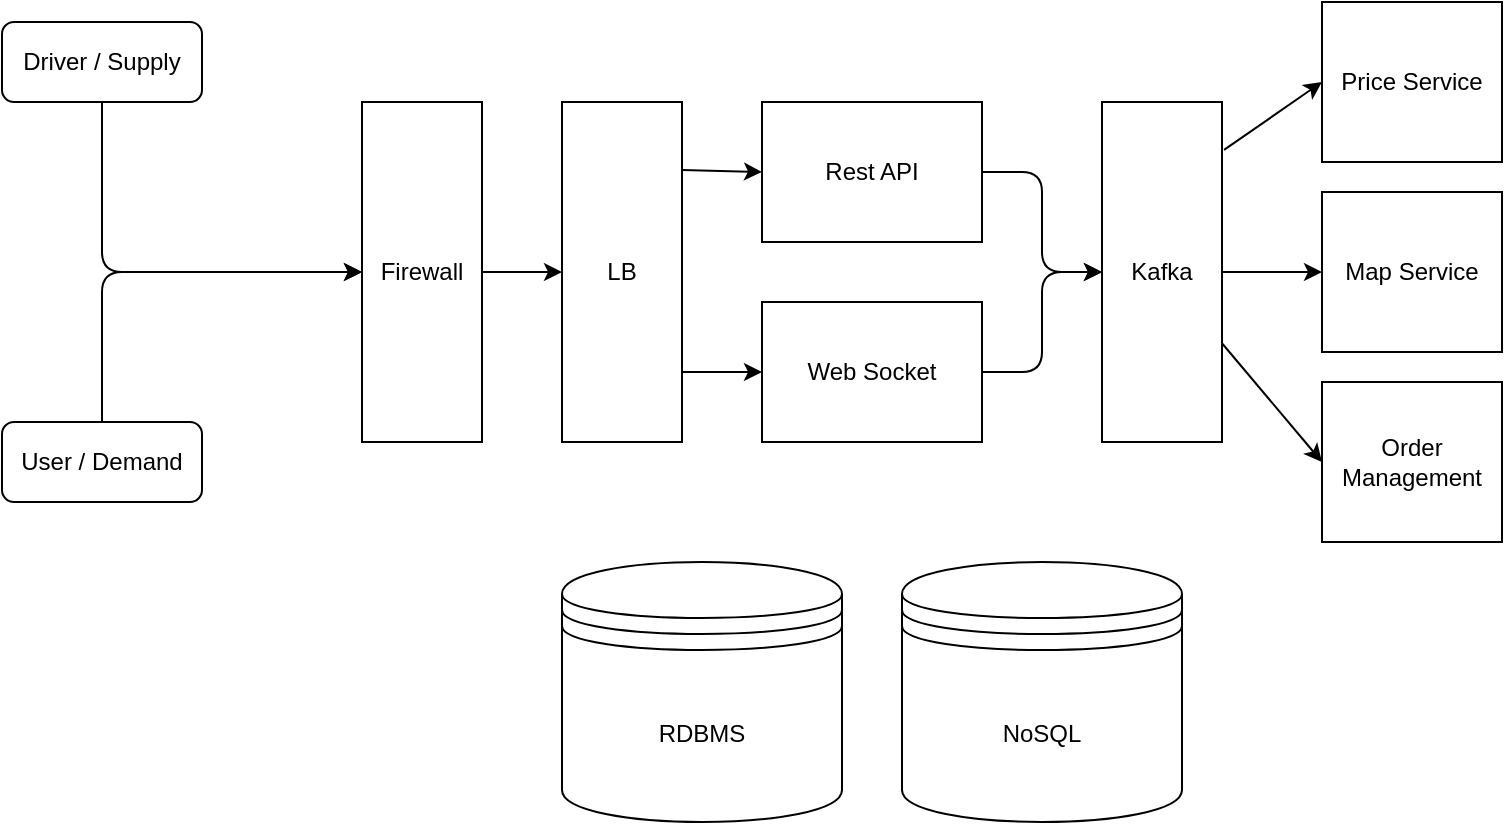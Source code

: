 <mxfile>
    <diagram id="oEf9UwCpZmx7ZKoFkpRN" name="Page-1">
        <mxGraphModel dx="980" dy="779" grid="1" gridSize="10" guides="1" tooltips="1" connect="1" arrows="1" fold="1" page="1" pageScale="1" pageWidth="850" pageHeight="1100" math="0" shadow="0">
            <root>
                <mxCell id="0"/>
                <mxCell id="1" parent="0"/>
                <mxCell id="2" value="Driver / Supply" style="rounded=1;whiteSpace=wrap;html=1;" vertex="1" parent="1">
                    <mxGeometry x="40" y="190" width="100" height="40" as="geometry"/>
                </mxCell>
                <mxCell id="3" value="User / Demand" style="rounded=1;whiteSpace=wrap;html=1;" vertex="1" parent="1">
                    <mxGeometry x="40" y="390" width="100" height="40" as="geometry"/>
                </mxCell>
                <mxCell id="4" value="Firewall" style="rounded=0;whiteSpace=wrap;html=1;" vertex="1" parent="1">
                    <mxGeometry x="220" y="230" width="60" height="170" as="geometry"/>
                </mxCell>
                <mxCell id="5" value="LB" style="rounded=0;whiteSpace=wrap;html=1;" vertex="1" parent="1">
                    <mxGeometry x="320" y="230" width="60" height="170" as="geometry"/>
                </mxCell>
                <mxCell id="6" value="Web Socket" style="rounded=0;whiteSpace=wrap;html=1;" vertex="1" parent="1">
                    <mxGeometry x="420" y="330" width="110" height="70" as="geometry"/>
                </mxCell>
                <mxCell id="7" value="Rest API" style="rounded=0;whiteSpace=wrap;html=1;" vertex="1" parent="1">
                    <mxGeometry x="420" y="230" width="110" height="70" as="geometry"/>
                </mxCell>
                <mxCell id="8" value="" style="endArrow=classic;html=1;exitX=0.5;exitY=1;exitDx=0;exitDy=0;entryX=0;entryY=0.5;entryDx=0;entryDy=0;edgeStyle=orthogonalEdgeStyle;" edge="1" parent="1" source="2" target="4">
                    <mxGeometry width="50" height="50" relative="1" as="geometry">
                        <mxPoint x="400" y="420" as="sourcePoint"/>
                        <mxPoint x="450" y="370" as="targetPoint"/>
                        <Array as="points">
                            <mxPoint x="90" y="315"/>
                        </Array>
                    </mxGeometry>
                </mxCell>
                <mxCell id="11" value="" style="endArrow=classic;html=1;exitX=0.5;exitY=0;exitDx=0;exitDy=0;entryX=0;entryY=0.5;entryDx=0;entryDy=0;edgeStyle=orthogonalEdgeStyle;" edge="1" parent="1" source="3" target="4">
                    <mxGeometry width="50" height="50" relative="1" as="geometry">
                        <mxPoint x="140" y="470" as="sourcePoint"/>
                        <mxPoint x="270" y="555" as="targetPoint"/>
                        <Array as="points">
                            <mxPoint x="90" y="315"/>
                        </Array>
                    </mxGeometry>
                </mxCell>
                <mxCell id="12" value="" style="endArrow=classic;html=1;exitX=1;exitY=0.5;exitDx=0;exitDy=0;" edge="1" parent="1" source="4" target="5">
                    <mxGeometry width="50" height="50" relative="1" as="geometry">
                        <mxPoint x="280" y="320" as="sourcePoint"/>
                        <mxPoint x="450" y="370" as="targetPoint"/>
                    </mxGeometry>
                </mxCell>
                <mxCell id="15" value="" style="endArrow=classic;html=1;exitX=1;exitY=0.2;exitDx=0;exitDy=0;exitPerimeter=0;entryX=0;entryY=0.5;entryDx=0;entryDy=0;" edge="1" parent="1" source="5" target="7">
                    <mxGeometry width="50" height="50" relative="1" as="geometry">
                        <mxPoint x="400" y="420" as="sourcePoint"/>
                        <mxPoint x="450" y="370" as="targetPoint"/>
                    </mxGeometry>
                </mxCell>
                <mxCell id="16" value="" style="endArrow=classic;html=1;entryX=0;entryY=0.5;entryDx=0;entryDy=0;" edge="1" parent="1" target="6">
                    <mxGeometry width="50" height="50" relative="1" as="geometry">
                        <mxPoint x="380" y="365" as="sourcePoint"/>
                        <mxPoint x="450" y="370" as="targetPoint"/>
                    </mxGeometry>
                </mxCell>
                <mxCell id="18" value="Price Service" style="rounded=0;whiteSpace=wrap;html=1;" vertex="1" parent="1">
                    <mxGeometry x="700" y="180" width="90" height="80" as="geometry"/>
                </mxCell>
                <mxCell id="19" value="Map Service" style="rounded=0;whiteSpace=wrap;html=1;" vertex="1" parent="1">
                    <mxGeometry x="700" y="275" width="90" height="80" as="geometry"/>
                </mxCell>
                <mxCell id="20" value="Order Management" style="rounded=0;whiteSpace=wrap;html=1;" vertex="1" parent="1">
                    <mxGeometry x="700" y="370" width="90" height="80" as="geometry"/>
                </mxCell>
                <mxCell id="21" value="Kafka" style="rounded=0;whiteSpace=wrap;html=1;" vertex="1" parent="1">
                    <mxGeometry x="590" y="230" width="60" height="170" as="geometry"/>
                </mxCell>
                <mxCell id="22" value="" style="endArrow=classic;html=1;exitX=1;exitY=0.5;exitDx=0;exitDy=0;entryX=0;entryY=0.5;entryDx=0;entryDy=0;edgeStyle=orthogonalEdgeStyle;" edge="1" parent="1" source="7" target="21">
                    <mxGeometry width="50" height="50" relative="1" as="geometry">
                        <mxPoint x="400" y="420" as="sourcePoint"/>
                        <mxPoint x="450" y="370" as="targetPoint"/>
                        <Array as="points">
                            <mxPoint x="560" y="265"/>
                            <mxPoint x="560" y="315"/>
                        </Array>
                    </mxGeometry>
                </mxCell>
                <mxCell id="23" value="" style="endArrow=classic;html=1;exitX=1;exitY=0.5;exitDx=0;exitDy=0;entryX=0;entryY=0.5;entryDx=0;entryDy=0;edgeStyle=orthogonalEdgeStyle;" edge="1" parent="1" source="6" target="21">
                    <mxGeometry width="50" height="50" relative="1" as="geometry">
                        <mxPoint x="500" y="510" as="sourcePoint"/>
                        <mxPoint x="560" y="560" as="targetPoint"/>
                        <Array as="points">
                            <mxPoint x="560" y="365"/>
                            <mxPoint x="560" y="315"/>
                        </Array>
                    </mxGeometry>
                </mxCell>
                <mxCell id="24" value="" style="endArrow=classic;html=1;entryX=0;entryY=0.5;entryDx=0;entryDy=0;exitX=1;exitY=0.5;exitDx=0;exitDy=0;" edge="1" parent="1" source="21" target="19">
                    <mxGeometry width="50" height="50" relative="1" as="geometry">
                        <mxPoint x="400" y="420" as="sourcePoint"/>
                        <mxPoint x="450" y="370" as="targetPoint"/>
                    </mxGeometry>
                </mxCell>
                <mxCell id="25" value="" style="endArrow=classic;html=1;entryX=0;entryY=0.5;entryDx=0;entryDy=0;exitX=1.017;exitY=0.141;exitDx=0;exitDy=0;exitPerimeter=0;" edge="1" parent="1" source="21" target="18">
                    <mxGeometry width="50" height="50" relative="1" as="geometry">
                        <mxPoint x="400" y="420" as="sourcePoint"/>
                        <mxPoint x="450" y="370" as="targetPoint"/>
                    </mxGeometry>
                </mxCell>
                <mxCell id="26" value="" style="endArrow=classic;html=1;entryX=0;entryY=0.5;entryDx=0;entryDy=0;" edge="1" parent="1" source="21" target="20">
                    <mxGeometry width="50" height="50" relative="1" as="geometry">
                        <mxPoint x="400" y="420" as="sourcePoint"/>
                        <mxPoint x="450" y="370" as="targetPoint"/>
                    </mxGeometry>
                </mxCell>
                <mxCell id="27" value="NoSQL" style="shape=datastore;whiteSpace=wrap;html=1;" vertex="1" parent="1">
                    <mxGeometry x="490" y="460" width="140" height="130" as="geometry"/>
                </mxCell>
                <mxCell id="28" value="RDBMS" style="shape=datastore;whiteSpace=wrap;html=1;" vertex="1" parent="1">
                    <mxGeometry x="320" y="460" width="140" height="130" as="geometry"/>
                </mxCell>
            </root>
        </mxGraphModel>
    </diagram>
</mxfile>